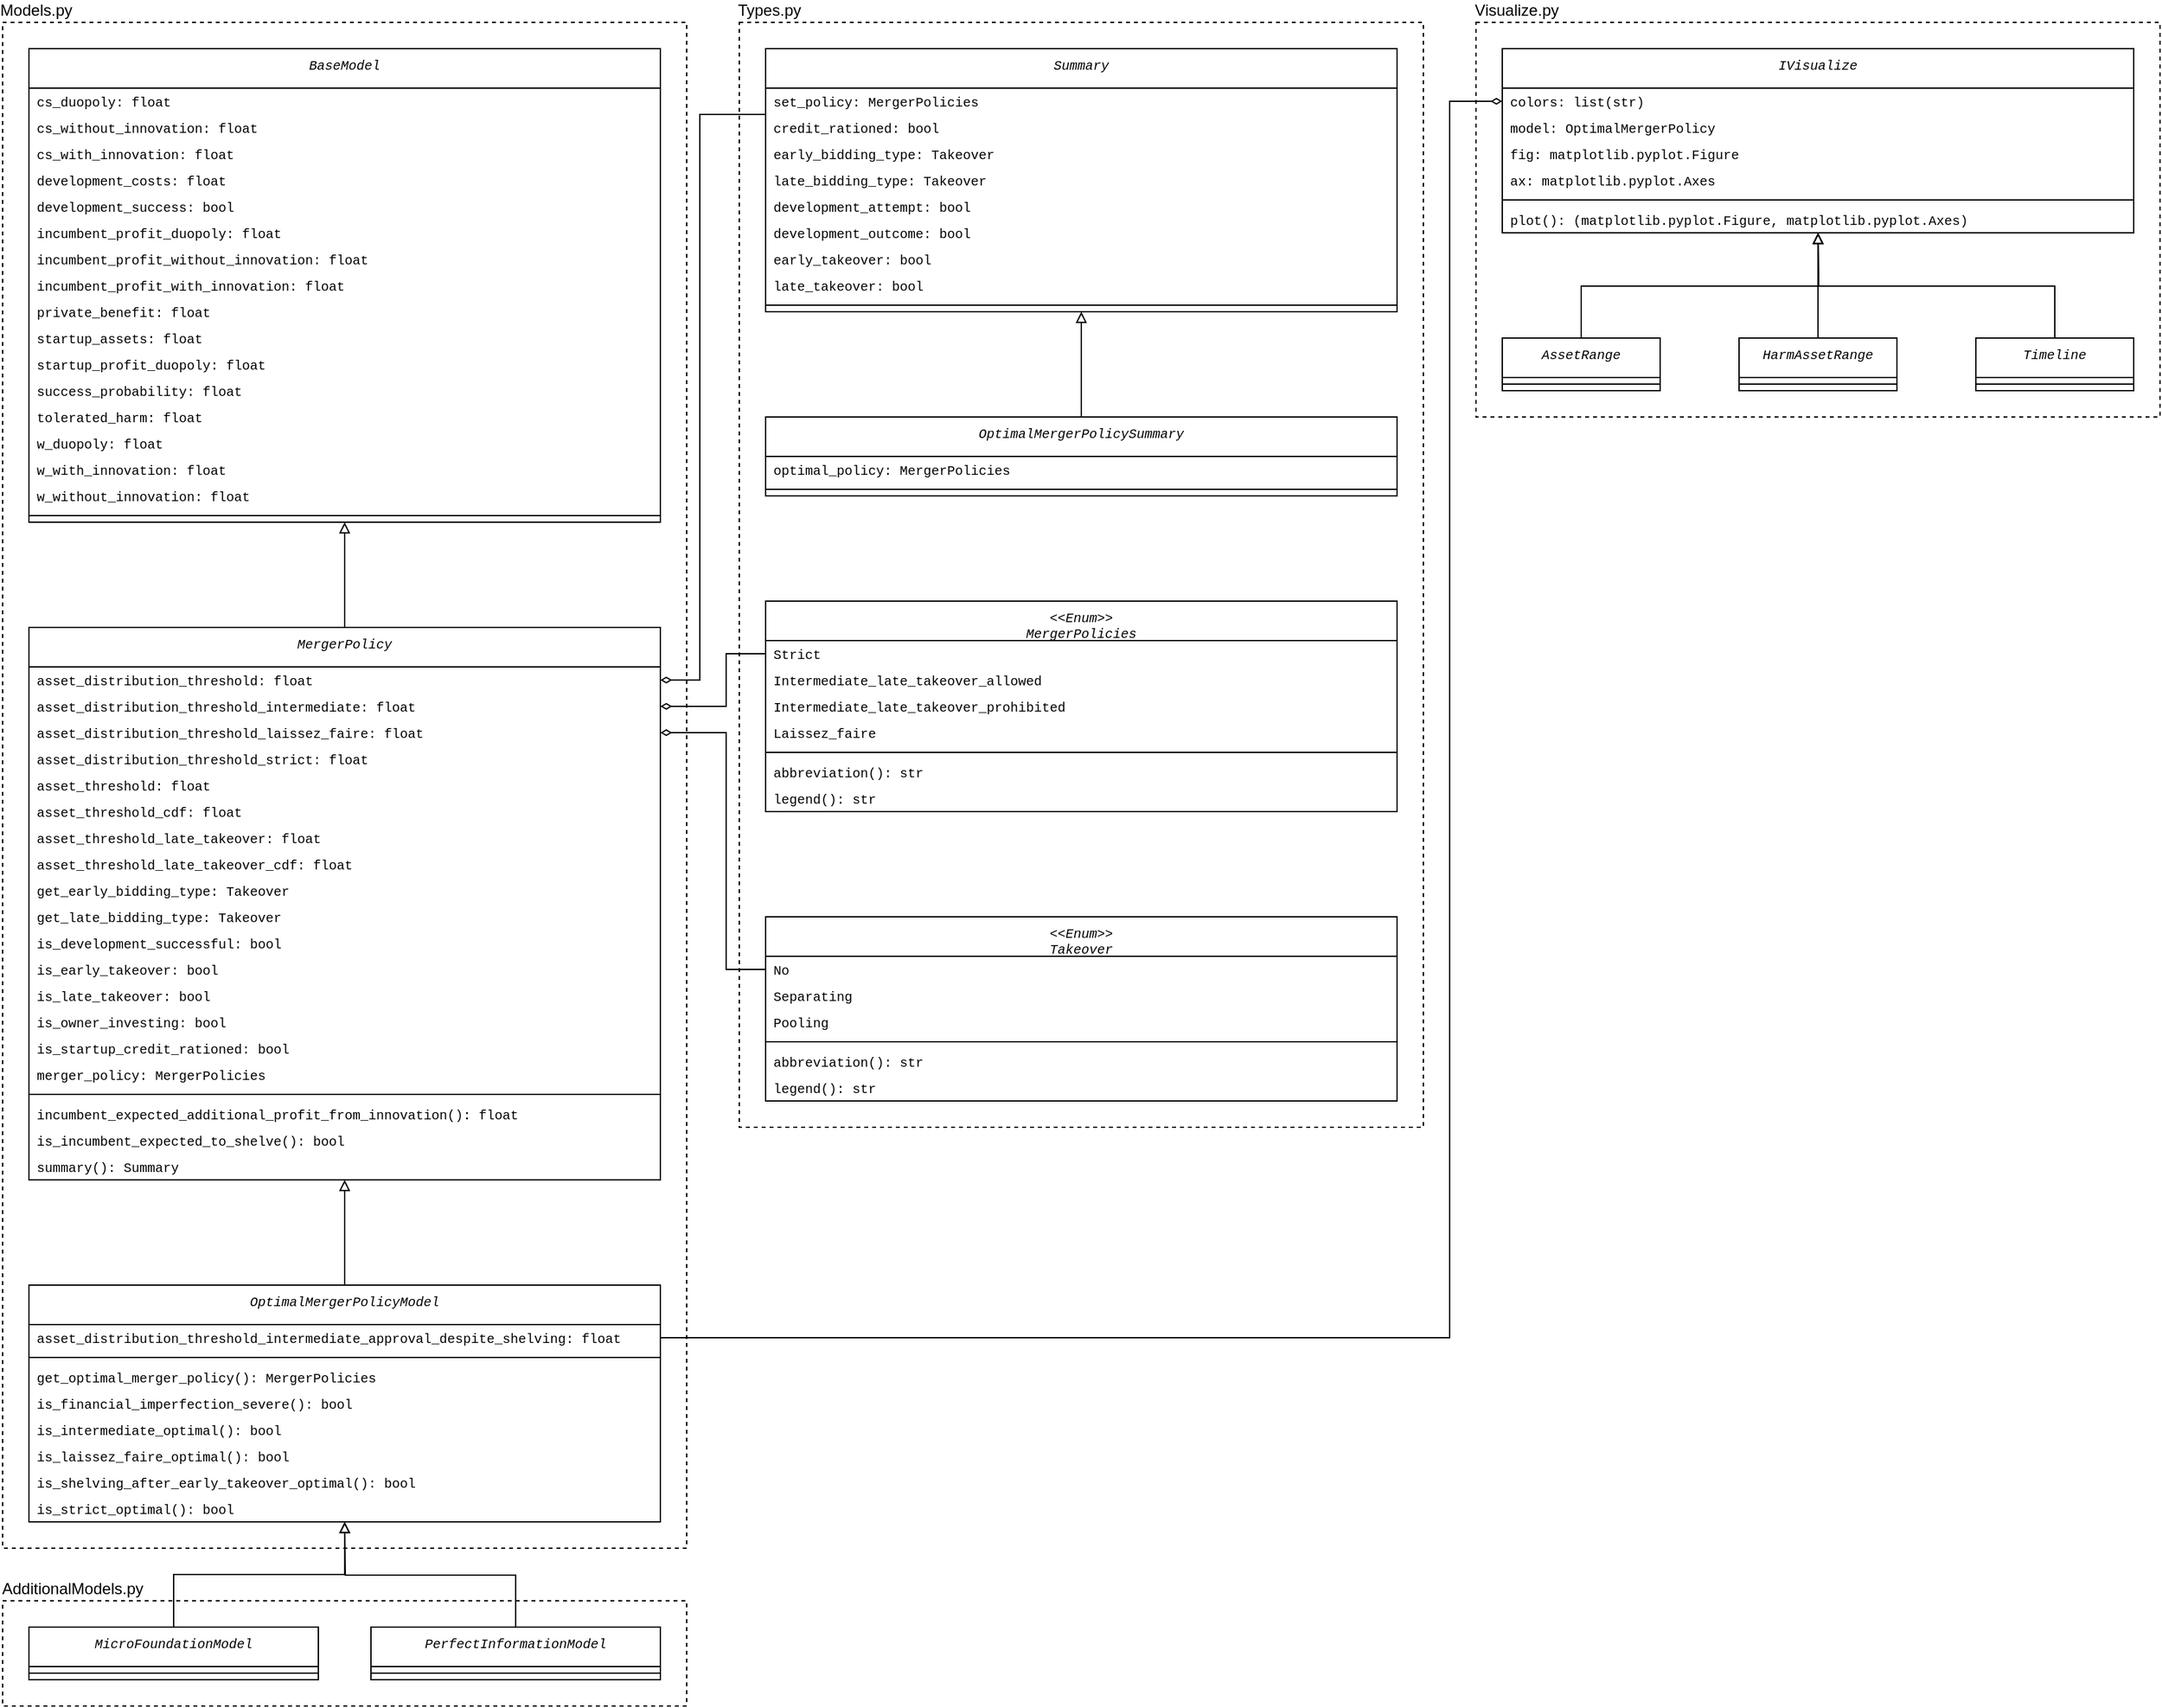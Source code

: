 <mxfile version="17.4.2" type="device"><diagram id="C5RBs43oDa-KdzZeNtuy" name="Page-1"><mxGraphModel dx="1106" dy="767" grid="1" gridSize="10" guides="1" tooltips="1" connect="1" arrows="1" fold="1" page="1" pageScale="1" pageWidth="827" pageHeight="1169" math="0" shadow="0"><root><mxCell id="WIyWlLk6GJQsqaUBKTNV-0"/><mxCell id="WIyWlLk6GJQsqaUBKTNV-1" parent="WIyWlLk6GJQsqaUBKTNV-0"/><mxCell id="97" value="Models.py" style="rounded=0;whiteSpace=wrap;html=1;fillColor=none;dashed=1;labelPosition=left;verticalLabelPosition=top;align=right;verticalAlign=bottom;spacingLeft=0;spacingRight=-55;" parent="WIyWlLk6GJQsqaUBKTNV-1" vertex="1"><mxGeometry x="60" y="100" width="520" height="1160" as="geometry"/></mxCell><mxCell id="zkfFHV4jXpPFQw0GAbJ--0" value="BaseModel" style="swimlane;fontStyle=2;align=center;verticalAlign=top;childLayout=stackLayout;horizontal=1;startSize=30;horizontalStack=0;resizeParent=1;resizeLast=0;collapsible=1;marginBottom=0;rounded=0;shadow=0;strokeWidth=1;fontFamily=Courier New;fontSize=10;" parent="WIyWlLk6GJQsqaUBKTNV-1" vertex="1"><mxGeometry x="80" y="120" width="480" height="360" as="geometry"><mxRectangle x="230" y="140" width="160" height="26" as="alternateBounds"/></mxGeometry></mxCell><mxCell id="2sFI9Li3K3q5MDXTztL8-12" value="cs_duopoly: float" style="text;align=left;verticalAlign=middle;spacingLeft=4;spacingRight=4;overflow=hidden;rotatable=0;points=[[0,0.5],[1,0.5]];portConstraint=eastwest;rounded=0;shadow=0;html=0;fontFamily=Courier New;fontSize=10;" parent="zkfFHV4jXpPFQw0GAbJ--0" vertex="1"><mxGeometry y="30" width="480" height="20" as="geometry"/></mxCell><mxCell id="2sFI9Li3K3q5MDXTztL8-9" value="cs_without_innovation: float" style="text;align=left;verticalAlign=middle;spacingLeft=4;spacingRight=4;overflow=hidden;rotatable=0;points=[[0,0.5],[1,0.5]];portConstraint=eastwest;rounded=0;shadow=0;html=0;fontFamily=Courier New;fontSize=10;" parent="zkfFHV4jXpPFQw0GAbJ--0" vertex="1"><mxGeometry y="50" width="480" height="20" as="geometry"/></mxCell><mxCell id="2sFI9Li3K3q5MDXTztL8-2" value="cs_with_innovation: float" style="text;align=left;verticalAlign=middle;spacingLeft=4;spacingRight=4;overflow=hidden;rotatable=0;points=[[0,0.5],[1,0.5]];portConstraint=eastwest;rounded=0;shadow=0;html=0;fontFamily=Courier New;fontSize=10;" parent="zkfFHV4jXpPFQw0GAbJ--0" vertex="1"><mxGeometry y="70" width="480" height="20" as="geometry"/></mxCell><mxCell id="zkfFHV4jXpPFQw0GAbJ--2" value="development_costs: float" style="text;align=left;verticalAlign=middle;spacingLeft=4;spacingRight=4;overflow=hidden;rotatable=0;points=[[0,0.5],[1,0.5]];portConstraint=eastwest;rounded=0;shadow=0;html=0;fontFamily=Courier New;fontSize=10;" parent="zkfFHV4jXpPFQw0GAbJ--0" vertex="1"><mxGeometry y="90" width="480" height="20" as="geometry"/></mxCell><mxCell id="2sFI9Li3K3q5MDXTztL8-6" value="development_success: bool" style="text;align=left;verticalAlign=middle;spacingLeft=4;spacingRight=4;overflow=hidden;rotatable=0;points=[[0,0.5],[1,0.5]];portConstraint=eastwest;rounded=0;shadow=0;html=0;fontFamily=Courier New;fontSize=10;" parent="zkfFHV4jXpPFQw0GAbJ--0" vertex="1"><mxGeometry y="110" width="480" height="20" as="geometry"/></mxCell><mxCell id="2sFI9Li3K3q5MDXTztL8-11" value="incumbent_profit_duopoly: float" style="text;align=left;verticalAlign=middle;spacingLeft=4;spacingRight=4;overflow=hidden;rotatable=0;points=[[0,0.5],[1,0.5]];portConstraint=eastwest;rounded=0;shadow=0;html=0;fontFamily=Courier New;fontSize=10;" parent="zkfFHV4jXpPFQw0GAbJ--0" vertex="1"><mxGeometry y="130" width="480" height="20" as="geometry"/></mxCell><mxCell id="2sFI9Li3K3q5MDXTztL8-8" value="incumbent_profit_without_innovation: float" style="text;align=left;verticalAlign=middle;spacingLeft=4;spacingRight=4;overflow=hidden;rotatable=0;points=[[0,0.5],[1,0.5]];portConstraint=eastwest;rounded=0;shadow=0;html=0;fontFamily=Courier New;fontSize=10;" parent="zkfFHV4jXpPFQw0GAbJ--0" vertex="1"><mxGeometry y="150" width="480" height="20" as="geometry"/></mxCell><mxCell id="2sFI9Li3K3q5MDXTztL8-3" value="incumbent_profit_with_innovation: float" style="text;align=left;verticalAlign=middle;spacingLeft=4;spacingRight=4;overflow=hidden;rotatable=0;points=[[0,0.5],[1,0.5]];portConstraint=eastwest;rounded=0;shadow=0;html=0;fontFamily=Courier New;fontSize=10;" parent="zkfFHV4jXpPFQw0GAbJ--0" vertex="1"><mxGeometry y="170" width="480" height="20" as="geometry"/></mxCell><mxCell id="2sFI9Li3K3q5MDXTztL8-4" value="private_benefit: float" style="text;align=left;verticalAlign=middle;spacingLeft=4;spacingRight=4;overflow=hidden;rotatable=0;points=[[0,0.5],[1,0.5]];portConstraint=eastwest;rounded=0;shadow=0;html=0;fontFamily=Courier New;fontSize=10;" parent="zkfFHV4jXpPFQw0GAbJ--0" vertex="1"><mxGeometry y="190" width="480" height="20" as="geometry"/></mxCell><mxCell id="zkfFHV4jXpPFQw0GAbJ--3" value="startup_assets: float" style="text;align=left;verticalAlign=middle;spacingLeft=4;spacingRight=4;overflow=hidden;rotatable=0;points=[[0,0.5],[1,0.5]];portConstraint=eastwest;rounded=0;shadow=0;html=0;fontFamily=Courier New;fontSize=10;" parent="zkfFHV4jXpPFQw0GAbJ--0" vertex="1"><mxGeometry y="210" width="480" height="20" as="geometry"/></mxCell><mxCell id="2sFI9Li3K3q5MDXTztL8-14" value="startup_profit_duopoly: float" style="text;align=left;verticalAlign=middle;spacingLeft=4;spacingRight=4;overflow=hidden;rotatable=0;points=[[0,0.5],[1,0.5]];portConstraint=eastwest;rounded=0;shadow=0;html=0;fontFamily=Courier New;fontSize=10;" parent="zkfFHV4jXpPFQw0GAbJ--0" vertex="1"><mxGeometry y="230" width="480" height="20" as="geometry"/></mxCell><mxCell id="2sFI9Li3K3q5MDXTztL8-7" value="success_probability: float" style="text;align=left;verticalAlign=middle;spacingLeft=4;spacingRight=4;overflow=hidden;rotatable=0;points=[[0,0.5],[1,0.5]];portConstraint=eastwest;rounded=0;shadow=0;html=0;fontFamily=Courier New;fontSize=10;" parent="zkfFHV4jXpPFQw0GAbJ--0" vertex="1"><mxGeometry y="250" width="480" height="20" as="geometry"/></mxCell><mxCell id="zkfFHV4jXpPFQw0GAbJ--1" value="tolerated_harm: float" style="text;align=left;verticalAlign=middle;spacingLeft=4;spacingRight=4;overflow=hidden;rotatable=0;points=[[0,0.5],[1,0.5]];portConstraint=eastwest;fontFamily=Courier New;fontSize=10;" parent="zkfFHV4jXpPFQw0GAbJ--0" vertex="1"><mxGeometry y="270" width="480" height="20" as="geometry"/></mxCell><mxCell id="2sFI9Li3K3q5MDXTztL8-13" value="w_duopoly: float" style="text;align=left;verticalAlign=middle;spacingLeft=4;spacingRight=4;overflow=hidden;rotatable=0;points=[[0,0.5],[1,0.5]];portConstraint=eastwest;rounded=0;shadow=0;html=0;fontFamily=Courier New;fontSize=10;" parent="zkfFHV4jXpPFQw0GAbJ--0" vertex="1"><mxGeometry y="290" width="480" height="20" as="geometry"/></mxCell><mxCell id="2sFI9Li3K3q5MDXTztL8-1" value="w_with_innovation: float" style="text;align=left;verticalAlign=middle;spacingLeft=4;spacingRight=4;overflow=hidden;rotatable=0;points=[[0,0.5],[1,0.5]];portConstraint=eastwest;rounded=0;shadow=0;html=0;fontFamily=Courier New;fontSize=10;" parent="zkfFHV4jXpPFQw0GAbJ--0" vertex="1"><mxGeometry y="310" width="480" height="20" as="geometry"/></mxCell><mxCell id="2sFI9Li3K3q5MDXTztL8-10" value="w_without_innovation: float" style="text;align=left;verticalAlign=middle;spacingLeft=4;spacingRight=4;overflow=hidden;rotatable=0;points=[[0,0.5],[1,0.5]];portConstraint=eastwest;rounded=0;shadow=0;html=0;fontFamily=Courier New;fontSize=10;" parent="zkfFHV4jXpPFQw0GAbJ--0" vertex="1"><mxGeometry y="330" width="480" height="20" as="geometry"/></mxCell><mxCell id="zkfFHV4jXpPFQw0GAbJ--4" value="" style="line;html=1;strokeWidth=1;align=left;verticalAlign=middle;spacingTop=-1;spacingLeft=3;spacingRight=3;rotatable=0;labelPosition=right;points=[];portConstraint=eastwest;fontFamily=Courier New;fontSize=10;" parent="zkfFHV4jXpPFQw0GAbJ--0" vertex="1"><mxGeometry y="350" width="480" height="10" as="geometry"/></mxCell><mxCell id="2sFI9Li3K3q5MDXTztL8-33" style="edgeStyle=orthogonalEdgeStyle;rounded=0;orthogonalLoop=1;jettySize=auto;html=1;exitX=0.5;exitY=0;exitDx=0;exitDy=0;entryX=0.5;entryY=1;entryDx=0;entryDy=0;endArrow=block;endFill=0;fontFamily=Courier New;fontSize=10;" parent="WIyWlLk6GJQsqaUBKTNV-1" source="2sFI9Li3K3q5MDXTztL8-15" target="zkfFHV4jXpPFQw0GAbJ--0" edge="1"><mxGeometry relative="1" as="geometry"/></mxCell><mxCell id="2sFI9Li3K3q5MDXTztL8-15" value="MergerPolicy" style="swimlane;fontStyle=2;align=center;verticalAlign=top;childLayout=stackLayout;horizontal=1;startSize=30;horizontalStack=0;resizeParent=1;resizeLast=0;collapsible=1;marginBottom=0;rounded=0;shadow=0;strokeWidth=1;fontFamily=Courier New;fontSize=10;" parent="WIyWlLk6GJQsqaUBKTNV-1" vertex="1"><mxGeometry x="80" y="560" width="480" height="420" as="geometry"><mxRectangle x="230" y="140" width="160" height="26" as="alternateBounds"/></mxGeometry></mxCell><mxCell id="2sFI9Li3K3q5MDXTztL8-16" value="asset_distribution_threshold: float" style="text;align=left;verticalAlign=middle;spacingLeft=4;spacingRight=4;overflow=hidden;rotatable=0;points=[[0,0.5],[1,0.5]];portConstraint=eastwest;rounded=0;shadow=0;html=0;fontFamily=Courier New;fontSize=10;" parent="2sFI9Li3K3q5MDXTztL8-15" vertex="1"><mxGeometry y="30" width="480" height="20" as="geometry"/></mxCell><mxCell id="2sFI9Li3K3q5MDXTztL8-17" value="asset_distribution_threshold_intermediate: float" style="text;align=left;verticalAlign=middle;spacingLeft=4;spacingRight=4;overflow=hidden;rotatable=0;points=[[0,0.5],[1,0.5]];portConstraint=eastwest;rounded=0;shadow=0;html=0;fontFamily=Courier New;fontSize=10;" parent="2sFI9Li3K3q5MDXTztL8-15" vertex="1"><mxGeometry y="50" width="480" height="20" as="geometry"/></mxCell><mxCell id="2sFI9Li3K3q5MDXTztL8-18" value="asset_distribution_threshold_laissez_faire: float" style="text;align=left;verticalAlign=middle;spacingLeft=4;spacingRight=4;overflow=hidden;rotatable=0;points=[[0,0.5],[1,0.5]];portConstraint=eastwest;rounded=0;shadow=0;html=0;fontFamily=Courier New;fontSize=10;" parent="2sFI9Li3K3q5MDXTztL8-15" vertex="1"><mxGeometry y="70" width="480" height="20" as="geometry"/></mxCell><mxCell id="2sFI9Li3K3q5MDXTztL8-19" value="asset_distribution_threshold_strict: float" style="text;align=left;verticalAlign=middle;spacingLeft=4;spacingRight=4;overflow=hidden;rotatable=0;points=[[0,0.5],[1,0.5]];portConstraint=eastwest;rounded=0;shadow=0;html=0;fontFamily=Courier New;fontSize=10;" parent="2sFI9Li3K3q5MDXTztL8-15" vertex="1"><mxGeometry y="90" width="480" height="20" as="geometry"/></mxCell><mxCell id="2sFI9Li3K3q5MDXTztL8-20" value="asset_threshold: float" style="text;align=left;verticalAlign=middle;spacingLeft=4;spacingRight=4;overflow=hidden;rotatable=0;points=[[0,0.5],[1,0.5]];portConstraint=eastwest;rounded=0;shadow=0;html=0;fontFamily=Courier New;fontSize=10;" parent="2sFI9Li3K3q5MDXTztL8-15" vertex="1"><mxGeometry y="110" width="480" height="20" as="geometry"/></mxCell><mxCell id="2sFI9Li3K3q5MDXTztL8-21" value="asset_threshold_cdf: float" style="text;align=left;verticalAlign=middle;spacingLeft=4;spacingRight=4;overflow=hidden;rotatable=0;points=[[0,0.5],[1,0.5]];portConstraint=eastwest;rounded=0;shadow=0;html=0;fontFamily=Courier New;fontSize=10;" parent="2sFI9Li3K3q5MDXTztL8-15" vertex="1"><mxGeometry y="130" width="480" height="20" as="geometry"/></mxCell><mxCell id="2sFI9Li3K3q5MDXTztL8-22" value="asset_threshold_late_takeover: float" style="text;align=left;verticalAlign=middle;spacingLeft=4;spacingRight=4;overflow=hidden;rotatable=0;points=[[0,0.5],[1,0.5]];portConstraint=eastwest;rounded=0;shadow=0;html=0;fontFamily=Courier New;fontSize=10;" parent="2sFI9Li3K3q5MDXTztL8-15" vertex="1"><mxGeometry y="150" width="480" height="20" as="geometry"/></mxCell><mxCell id="2sFI9Li3K3q5MDXTztL8-23" value="asset_threshold_late_takeover_cdf: float" style="text;align=left;verticalAlign=middle;spacingLeft=4;spacingRight=4;overflow=hidden;rotatable=0;points=[[0,0.5],[1,0.5]];portConstraint=eastwest;rounded=0;shadow=0;html=0;fontFamily=Courier New;fontSize=10;" parent="2sFI9Li3K3q5MDXTztL8-15" vertex="1"><mxGeometry y="170" width="480" height="20" as="geometry"/></mxCell><mxCell id="2sFI9Li3K3q5MDXTztL8-24" value="get_early_bidding_type: Takeover" style="text;align=left;verticalAlign=middle;spacingLeft=4;spacingRight=4;overflow=hidden;rotatable=0;points=[[0,0.5],[1,0.5]];portConstraint=eastwest;rounded=0;shadow=0;html=0;fontFamily=Courier New;fontSize=10;" parent="2sFI9Li3K3q5MDXTztL8-15" vertex="1"><mxGeometry y="190" width="480" height="20" as="geometry"/></mxCell><mxCell id="2sFI9Li3K3q5MDXTztL8-25" value="get_late_bidding_type: Takeover" style="text;align=left;verticalAlign=middle;spacingLeft=4;spacingRight=4;overflow=hidden;rotatable=0;points=[[0,0.5],[1,0.5]];portConstraint=eastwest;rounded=0;shadow=0;html=0;fontFamily=Courier New;fontSize=10;" parent="2sFI9Li3K3q5MDXTztL8-15" vertex="1"><mxGeometry y="210" width="480" height="20" as="geometry"/></mxCell><mxCell id="2sFI9Li3K3q5MDXTztL8-26" value="is_development_successful: bool" style="text;align=left;verticalAlign=middle;spacingLeft=4;spacingRight=4;overflow=hidden;rotatable=0;points=[[0,0.5],[1,0.5]];portConstraint=eastwest;rounded=0;shadow=0;html=0;fontFamily=Courier New;fontSize=10;" parent="2sFI9Li3K3q5MDXTztL8-15" vertex="1"><mxGeometry y="230" width="480" height="20" as="geometry"/></mxCell><mxCell id="2sFI9Li3K3q5MDXTztL8-27" value="is_early_takeover: bool" style="text;align=left;verticalAlign=middle;spacingLeft=4;spacingRight=4;overflow=hidden;rotatable=0;points=[[0,0.5],[1,0.5]];portConstraint=eastwest;rounded=0;shadow=0;html=0;fontFamily=Courier New;fontSize=10;" parent="2sFI9Li3K3q5MDXTztL8-15" vertex="1"><mxGeometry y="250" width="480" height="20" as="geometry"/></mxCell><mxCell id="2sFI9Li3K3q5MDXTztL8-28" value="is_late_takeover: bool" style="text;align=left;verticalAlign=middle;spacingLeft=4;spacingRight=4;overflow=hidden;rotatable=0;points=[[0,0.5],[1,0.5]];portConstraint=eastwest;fontFamily=Courier New;fontSize=10;" parent="2sFI9Li3K3q5MDXTztL8-15" vertex="1"><mxGeometry y="270" width="480" height="20" as="geometry"/></mxCell><mxCell id="2sFI9Li3K3q5MDXTztL8-29" value="is_owner_investing: bool" style="text;align=left;verticalAlign=middle;spacingLeft=4;spacingRight=4;overflow=hidden;rotatable=0;points=[[0,0.5],[1,0.5]];portConstraint=eastwest;rounded=0;shadow=0;html=0;fontFamily=Courier New;fontSize=10;" parent="2sFI9Li3K3q5MDXTztL8-15" vertex="1"><mxGeometry y="290" width="480" height="20" as="geometry"/></mxCell><mxCell id="2sFI9Li3K3q5MDXTztL8-30" value="is_startup_credit_rationed: bool" style="text;align=left;verticalAlign=middle;spacingLeft=4;spacingRight=4;overflow=hidden;rotatable=0;points=[[0,0.5],[1,0.5]];portConstraint=eastwest;rounded=0;shadow=0;html=0;fontFamily=Courier New;fontSize=10;" parent="2sFI9Li3K3q5MDXTztL8-15" vertex="1"><mxGeometry y="310" width="480" height="20" as="geometry"/></mxCell><mxCell id="2sFI9Li3K3q5MDXTztL8-31" value="merger_policy: MergerPolicies" style="text;align=left;verticalAlign=middle;spacingLeft=4;spacingRight=4;overflow=hidden;rotatable=0;points=[[0,0.5],[1,0.5]];portConstraint=eastwest;rounded=0;shadow=0;html=0;fontFamily=Courier New;fontSize=10;" parent="2sFI9Li3K3q5MDXTztL8-15" vertex="1"><mxGeometry y="330" width="480" height="20" as="geometry"/></mxCell><mxCell id="2sFI9Li3K3q5MDXTztL8-32" value="" style="line;html=1;strokeWidth=1;align=left;verticalAlign=middle;spacingTop=-1;spacingLeft=3;spacingRight=3;rotatable=0;labelPosition=right;points=[];portConstraint=eastwest;fontFamily=Courier New;fontSize=10;" parent="2sFI9Li3K3q5MDXTztL8-15" vertex="1"><mxGeometry y="350" width="480" height="10" as="geometry"/></mxCell><mxCell id="2sFI9Li3K3q5MDXTztL8-34" value="incumbent_expected_additional_profit_from_innovation(): float" style="text;align=left;verticalAlign=middle;spacingLeft=4;spacingRight=4;overflow=hidden;rotatable=0;points=[[0,0.5],[1,0.5]];portConstraint=eastwest;rounded=0;shadow=0;html=0;fontFamily=Courier New;fontSize=10;" parent="2sFI9Li3K3q5MDXTztL8-15" vertex="1"><mxGeometry y="360" width="480" height="20" as="geometry"/></mxCell><mxCell id="2sFI9Li3K3q5MDXTztL8-35" value="is_incumbent_expected_to_shelve(): bool" style="text;align=left;verticalAlign=middle;spacingLeft=4;spacingRight=4;overflow=hidden;rotatable=0;points=[[0,0.5],[1,0.5]];portConstraint=eastwest;rounded=0;shadow=0;html=0;fontFamily=Courier New;fontSize=10;" parent="2sFI9Li3K3q5MDXTztL8-15" vertex="1"><mxGeometry y="380" width="480" height="20" as="geometry"/></mxCell><mxCell id="2sFI9Li3K3q5MDXTztL8-36" value="summary(): Summary" style="text;align=left;verticalAlign=middle;spacingLeft=4;spacingRight=4;overflow=hidden;rotatable=0;points=[[0,0.5],[1,0.5]];portConstraint=eastwest;rounded=0;shadow=0;html=0;fontFamily=Courier New;fontSize=10;" parent="2sFI9Li3K3q5MDXTztL8-15" vertex="1"><mxGeometry y="400" width="480" height="20" as="geometry"/></mxCell><mxCell id="2sFI9Li3K3q5MDXTztL8-58" style="edgeStyle=orthogonalEdgeStyle;rounded=0;orthogonalLoop=1;jettySize=auto;html=1;exitX=0.5;exitY=0;exitDx=0;exitDy=0;entryX=0.5;entryY=1;entryDx=0;entryDy=0;entryPerimeter=0;fontFamily=Courier New;fontSize=10;endArrow=block;endFill=0;" parent="WIyWlLk6GJQsqaUBKTNV-1" source="2sFI9Li3K3q5MDXTztL8-37" target="2sFI9Li3K3q5MDXTztL8-36" edge="1"><mxGeometry relative="1" as="geometry"/></mxCell><mxCell id="2sFI9Li3K3q5MDXTztL8-37" value="OptimalMergerPolicyModel" style="swimlane;fontStyle=2;align=center;verticalAlign=top;childLayout=stackLayout;horizontal=1;startSize=30;horizontalStack=0;resizeParent=1;resizeLast=0;collapsible=1;marginBottom=0;rounded=0;shadow=0;strokeWidth=1;fontFamily=Courier New;fontSize=10;" parent="WIyWlLk6GJQsqaUBKTNV-1" vertex="1"><mxGeometry x="80" y="1060" width="480" height="180" as="geometry"><mxRectangle x="230" y="140" width="160" height="26" as="alternateBounds"/></mxGeometry></mxCell><mxCell id="2sFI9Li3K3q5MDXTztL8-38" value="asset_distribution_threshold_intermediate_approval_despite_shelving: float" style="text;align=left;verticalAlign=middle;spacingLeft=4;spacingRight=4;overflow=hidden;rotatable=0;points=[[0,0.5],[1,0.5]];portConstraint=eastwest;rounded=0;shadow=0;html=0;fontFamily=Courier New;fontSize=10;" parent="2sFI9Li3K3q5MDXTztL8-37" vertex="1"><mxGeometry y="30" width="480" height="20" as="geometry"/></mxCell><mxCell id="2sFI9Li3K3q5MDXTztL8-54" value="" style="line;html=1;strokeWidth=1;align=left;verticalAlign=middle;spacingTop=-1;spacingLeft=3;spacingRight=3;rotatable=0;labelPosition=right;points=[];portConstraint=eastwest;fontFamily=Courier New;fontSize=10;" parent="2sFI9Li3K3q5MDXTztL8-37" vertex="1"><mxGeometry y="50" width="480" height="10" as="geometry"/></mxCell><mxCell id="2sFI9Li3K3q5MDXTztL8-55" value="get_optimal_merger_policy(): MergerPolicies" style="text;align=left;verticalAlign=middle;spacingLeft=4;spacingRight=4;overflow=hidden;rotatable=0;points=[[0,0.5],[1,0.5]];portConstraint=eastwest;rounded=0;shadow=0;html=0;fontFamily=Courier New;fontSize=10;" parent="2sFI9Li3K3q5MDXTztL8-37" vertex="1"><mxGeometry y="60" width="480" height="20" as="geometry"/></mxCell><mxCell id="2sFI9Li3K3q5MDXTztL8-63" value="is_financial_imperfection_severe(): bool" style="text;align=left;verticalAlign=middle;spacingLeft=4;spacingRight=4;overflow=hidden;rotatable=0;points=[[0,0.5],[1,0.5]];portConstraint=eastwest;rounded=0;shadow=0;html=0;fontFamily=Courier New;fontSize=10;" parent="2sFI9Li3K3q5MDXTztL8-37" vertex="1"><mxGeometry y="80" width="480" height="20" as="geometry"/></mxCell><mxCell id="2sFI9Li3K3q5MDXTztL8-61" value="is_intermediate_optimal(): bool" style="text;align=left;verticalAlign=middle;spacingLeft=4;spacingRight=4;overflow=hidden;rotatable=0;points=[[0,0.5],[1,0.5]];portConstraint=eastwest;rounded=0;shadow=0;html=0;fontFamily=Courier New;fontSize=10;" parent="2sFI9Li3K3q5MDXTztL8-37" vertex="1"><mxGeometry y="100" width="480" height="20" as="geometry"/></mxCell><mxCell id="2sFI9Li3K3q5MDXTztL8-60" value="is_laissez_faire_optimal(): bool" style="text;align=left;verticalAlign=middle;spacingLeft=4;spacingRight=4;overflow=hidden;rotatable=0;points=[[0,0.5],[1,0.5]];portConstraint=eastwest;rounded=0;shadow=0;html=0;fontFamily=Courier New;fontSize=10;" parent="2sFI9Li3K3q5MDXTztL8-37" vertex="1"><mxGeometry y="120" width="480" height="20" as="geometry"/></mxCell><mxCell id="2sFI9Li3K3q5MDXTztL8-56" value="is_shelving_after_early_takeover_optimal(): bool" style="text;align=left;verticalAlign=middle;spacingLeft=4;spacingRight=4;overflow=hidden;rotatable=0;points=[[0,0.5],[1,0.5]];portConstraint=eastwest;rounded=0;shadow=0;html=0;fontFamily=Courier New;fontSize=10;" parent="2sFI9Li3K3q5MDXTztL8-37" vertex="1"><mxGeometry y="140" width="480" height="20" as="geometry"/></mxCell><mxCell id="2sFI9Li3K3q5MDXTztL8-65" value="is_strict_optimal(): bool" style="text;align=left;verticalAlign=middle;spacingLeft=4;spacingRight=4;overflow=hidden;rotatable=0;points=[[0,0.5],[1,0.5]];portConstraint=eastwest;rounded=0;shadow=0;html=0;fontFamily=Courier New;fontSize=10;" parent="2sFI9Li3K3q5MDXTztL8-37" vertex="1"><mxGeometry y="160" width="480" height="20" as="geometry"/></mxCell><mxCell id="11" style="edgeStyle=orthogonalEdgeStyle;rounded=0;orthogonalLoop=1;jettySize=auto;html=1;exitX=0.5;exitY=0;exitDx=0;exitDy=0;entryX=0.5;entryY=1;entryDx=0;entryDy=0;entryPerimeter=0;endArrow=block;endFill=0;" parent="WIyWlLk6GJQsqaUBKTNV-1" source="0" target="2sFI9Li3K3q5MDXTztL8-65" edge="1"><mxGeometry relative="1" as="geometry"><mxPoint x="330" y="1320" as="targetPoint"/></mxGeometry></mxCell><mxCell id="0" value="MicroFoundationModel" style="swimlane;fontStyle=2;align=center;verticalAlign=top;childLayout=stackLayout;horizontal=1;startSize=30;horizontalStack=0;resizeParent=1;resizeLast=0;collapsible=1;marginBottom=0;rounded=0;shadow=0;strokeWidth=1;fontFamily=Courier New;fontSize=10;" parent="WIyWlLk6GJQsqaUBKTNV-1" vertex="1"><mxGeometry x="80" y="1320" width="220" height="40" as="geometry"><mxRectangle x="230" y="140" width="160" height="26" as="alternateBounds"/></mxGeometry></mxCell><mxCell id="2" value="" style="line;html=1;strokeWidth=1;align=left;verticalAlign=middle;spacingTop=-1;spacingLeft=3;spacingRight=3;rotatable=0;labelPosition=right;points=[];portConstraint=eastwest;fontFamily=Courier New;fontSize=10;" parent="0" vertex="1"><mxGeometry y="30" width="220" height="10" as="geometry"/></mxCell><mxCell id="12" style="edgeStyle=orthogonalEdgeStyle;rounded=0;orthogonalLoop=1;jettySize=auto;html=1;exitX=0.5;exitY=0;exitDx=0;exitDy=0;endArrow=block;endFill=0;" parent="WIyWlLk6GJQsqaUBKTNV-1" source="9" edge="1"><mxGeometry relative="1" as="geometry"><mxPoint x="320" y="1240" as="targetPoint"/></mxGeometry></mxCell><mxCell id="9" value="PerfectInformationModel" style="swimlane;fontStyle=2;align=center;verticalAlign=top;childLayout=stackLayout;horizontal=1;startSize=30;horizontalStack=0;resizeParent=1;resizeLast=0;collapsible=1;marginBottom=0;rounded=0;shadow=0;strokeWidth=1;fontFamily=Courier New;fontSize=10;" parent="WIyWlLk6GJQsqaUBKTNV-1" vertex="1"><mxGeometry x="340" y="1320" width="220" height="40" as="geometry"><mxRectangle x="230" y="140" width="160" height="26" as="alternateBounds"/></mxGeometry></mxCell><mxCell id="10" value="" style="line;html=1;strokeWidth=1;align=left;verticalAlign=middle;spacingTop=-1;spacingLeft=3;spacingRight=3;rotatable=0;labelPosition=right;points=[];portConstraint=eastwest;fontFamily=Courier New;fontSize=10;" parent="9" vertex="1"><mxGeometry y="30" width="220" height="10" as="geometry"/></mxCell><mxCell id="15" value="IVisualize" style="swimlane;fontStyle=2;align=center;verticalAlign=top;childLayout=stackLayout;horizontal=1;startSize=30;horizontalStack=0;resizeParent=1;resizeLast=0;collapsible=1;marginBottom=0;rounded=0;shadow=0;strokeWidth=1;fontFamily=Courier New;fontSize=10;" parent="WIyWlLk6GJQsqaUBKTNV-1" vertex="1"><mxGeometry x="1200" y="120" width="480" height="140" as="geometry"><mxRectangle x="230" y="140" width="160" height="26" as="alternateBounds"/></mxGeometry></mxCell><mxCell id="16" value="colors: list(str)" style="text;align=left;verticalAlign=middle;spacingLeft=4;spacingRight=4;overflow=hidden;rotatable=0;points=[[0,0.5],[1,0.5]];portConstraint=eastwest;rounded=0;shadow=0;html=0;fontFamily=Courier New;fontSize=10;" parent="15" vertex="1"><mxGeometry y="30" width="480" height="20" as="geometry"/></mxCell><mxCell id="28" value="model: OptimalMergerPolicy" style="text;align=left;verticalAlign=middle;spacingLeft=4;spacingRight=4;overflow=hidden;rotatable=0;points=[[0,0.5],[1,0.5]];portConstraint=eastwest;rounded=0;shadow=0;html=0;fontFamily=Courier New;fontSize=10;" parent="15" vertex="1"><mxGeometry y="50" width="480" height="20" as="geometry"/></mxCell><mxCell id="29" value="fig: matplotlib.pyplot.Figure" style="text;align=left;verticalAlign=middle;spacingLeft=4;spacingRight=4;overflow=hidden;rotatable=0;points=[[0,0.5],[1,0.5]];portConstraint=eastwest;rounded=0;shadow=0;html=0;fontFamily=Courier New;fontSize=10;" parent="15" vertex="1"><mxGeometry y="70" width="480" height="20" as="geometry"/></mxCell><mxCell id="30" value="ax: matplotlib.pyplot.Axes" style="text;align=left;verticalAlign=middle;spacingLeft=4;spacingRight=4;overflow=hidden;rotatable=0;points=[[0,0.5],[1,0.5]];portConstraint=eastwest;rounded=0;shadow=0;html=0;fontFamily=Courier New;fontSize=10;" parent="15" vertex="1"><mxGeometry y="90" width="480" height="20" as="geometry"/></mxCell><mxCell id="17" value="" style="line;html=1;strokeWidth=1;align=left;verticalAlign=middle;spacingTop=-1;spacingLeft=3;spacingRight=3;rotatable=0;labelPosition=right;points=[];portConstraint=eastwest;fontFamily=Courier New;fontSize=10;" parent="15" vertex="1"><mxGeometry y="110" width="480" height="10" as="geometry"/></mxCell><mxCell id="23" value="plot(): (matplotlib.pyplot.Figure, matplotlib.pyplot.Axes)" style="text;align=left;verticalAlign=middle;spacingLeft=4;spacingRight=4;overflow=hidden;rotatable=0;points=[[0,0.5],[1,0.5]];portConstraint=eastwest;rounded=0;shadow=0;html=0;fontFamily=Courier New;fontSize=10;" parent="15" vertex="1"><mxGeometry y="120" width="480" height="20" as="geometry"/></mxCell><mxCell id="31" style="edgeStyle=orthogonalEdgeStyle;rounded=0;orthogonalLoop=1;jettySize=auto;html=1;exitX=0;exitY=0.5;exitDx=0;exitDy=0;entryX=1;entryY=0.5;entryDx=0;entryDy=0;endArrow=none;endFill=0;startArrow=diamondThin;startFill=0;" parent="WIyWlLk6GJQsqaUBKTNV-1" source="16" target="2sFI9Li3K3q5MDXTztL8-38" edge="1"><mxGeometry relative="1" as="geometry"><Array as="points"><mxPoint x="1160" y="160"/><mxPoint x="1160" y="1100"/></Array></mxGeometry></mxCell><mxCell id="33" style="edgeStyle=orthogonalEdgeStyle;rounded=0;orthogonalLoop=1;jettySize=auto;html=1;exitX=0.5;exitY=0;exitDx=0;exitDy=0;entryX=0.5;entryY=1;entryDx=0;entryDy=0;entryPerimeter=0;endArrow=block;endFill=0;" parent="WIyWlLk6GJQsqaUBKTNV-1" source="34" edge="1"><mxGeometry relative="1" as="geometry"><mxPoint x="1440" y="260" as="targetPoint"/></mxGeometry></mxCell><mxCell id="34" value="AssetRange" style="swimlane;fontStyle=2;align=center;verticalAlign=top;childLayout=stackLayout;horizontal=1;startSize=30;horizontalStack=0;resizeParent=1;resizeLast=0;collapsible=1;marginBottom=0;rounded=0;shadow=0;strokeWidth=1;fontFamily=Courier New;fontSize=10;" parent="WIyWlLk6GJQsqaUBKTNV-1" vertex="1"><mxGeometry x="1200" y="340" width="120" height="40" as="geometry"><mxRectangle x="230" y="140" width="160" height="26" as="alternateBounds"/></mxGeometry></mxCell><mxCell id="35" value="" style="line;html=1;strokeWidth=1;align=left;verticalAlign=middle;spacingTop=-1;spacingLeft=3;spacingRight=3;rotatable=0;labelPosition=right;points=[];portConstraint=eastwest;fontFamily=Courier New;fontSize=10;" parent="34" vertex="1"><mxGeometry y="30" width="120" height="10" as="geometry"/></mxCell><mxCell id="36" style="edgeStyle=orthogonalEdgeStyle;rounded=0;orthogonalLoop=1;jettySize=auto;html=1;exitX=0.5;exitY=0;exitDx=0;exitDy=0;endArrow=block;endFill=0;" parent="WIyWlLk6GJQsqaUBKTNV-1" source="37" edge="1"><mxGeometry relative="1" as="geometry"><mxPoint x="1440" y="260" as="targetPoint"/></mxGeometry></mxCell><mxCell id="37" value="Timeline" style="swimlane;fontStyle=2;align=center;verticalAlign=top;childLayout=stackLayout;horizontal=1;startSize=30;horizontalStack=0;resizeParent=1;resizeLast=0;collapsible=1;marginBottom=0;rounded=0;shadow=0;strokeWidth=1;fontFamily=Courier New;fontSize=10;" parent="WIyWlLk6GJQsqaUBKTNV-1" vertex="1"><mxGeometry x="1560" y="340" width="120" height="40" as="geometry"><mxRectangle x="230" y="140" width="160" height="26" as="alternateBounds"/></mxGeometry></mxCell><mxCell id="38" value="" style="line;html=1;strokeWidth=1;align=left;verticalAlign=middle;spacingTop=-1;spacingLeft=3;spacingRight=3;rotatable=0;labelPosition=right;points=[];portConstraint=eastwest;fontFamily=Courier New;fontSize=10;" parent="37" vertex="1"><mxGeometry y="30" width="120" height="10" as="geometry"/></mxCell><mxCell id="39" value="&lt;&lt;Enum&gt;&gt;&#10;MergerPolicies" style="swimlane;fontStyle=2;align=center;verticalAlign=top;childLayout=stackLayout;horizontal=1;startSize=30;horizontalStack=0;resizeParent=1;resizeLast=0;collapsible=1;marginBottom=0;rounded=0;shadow=0;strokeWidth=1;fontFamily=Courier New;fontSize=10;" parent="WIyWlLk6GJQsqaUBKTNV-1" vertex="1"><mxGeometry x="640" y="540" width="480" height="160" as="geometry"><mxRectangle x="230" y="140" width="160" height="26" as="alternateBounds"/></mxGeometry></mxCell><mxCell id="40" value="Strict" style="text;align=left;verticalAlign=middle;spacingLeft=4;spacingRight=4;overflow=hidden;rotatable=0;points=[[0,0.5],[1,0.5]];portConstraint=eastwest;rounded=0;shadow=0;html=0;fontFamily=Courier New;fontSize=10;" parent="39" vertex="1"><mxGeometry y="30" width="480" height="20" as="geometry"/></mxCell><mxCell id="41" value="Intermediate_late_takeover_allowed" style="text;align=left;verticalAlign=middle;spacingLeft=4;spacingRight=4;overflow=hidden;rotatable=0;points=[[0,0.5],[1,0.5]];portConstraint=eastwest;rounded=0;shadow=0;html=0;fontFamily=Courier New;fontSize=10;" parent="39" vertex="1"><mxGeometry y="50" width="480" height="20" as="geometry"/></mxCell><mxCell id="42" value="Intermediate_late_takeover_prohibited" style="text;align=left;verticalAlign=middle;spacingLeft=4;spacingRight=4;overflow=hidden;rotatable=0;points=[[0,0.5],[1,0.5]];portConstraint=eastwest;rounded=0;shadow=0;html=0;fontFamily=Courier New;fontSize=10;" parent="39" vertex="1"><mxGeometry y="70" width="480" height="20" as="geometry"/></mxCell><mxCell id="43" value="Laissez_faire" style="text;align=left;verticalAlign=middle;spacingLeft=4;spacingRight=4;overflow=hidden;rotatable=0;points=[[0,0.5],[1,0.5]];portConstraint=eastwest;rounded=0;shadow=0;html=0;fontFamily=Courier New;fontSize=10;" parent="39" vertex="1"><mxGeometry y="90" width="480" height="20" as="geometry"/></mxCell><mxCell id="56" value="" style="line;html=1;strokeWidth=1;align=left;verticalAlign=middle;spacingTop=-1;spacingLeft=3;spacingRight=3;rotatable=0;labelPosition=right;points=[];portConstraint=eastwest;fontFamily=Courier New;fontSize=10;" parent="39" vertex="1"><mxGeometry y="110" width="480" height="10" as="geometry"/></mxCell><mxCell id="57" value="abbreviation(): str" style="text;align=left;verticalAlign=middle;spacingLeft=4;spacingRight=4;overflow=hidden;rotatable=0;points=[[0,0.5],[1,0.5]];portConstraint=eastwest;rounded=0;shadow=0;html=0;fontFamily=Courier New;fontSize=10;" parent="39" vertex="1"><mxGeometry y="120" width="480" height="20" as="geometry"/></mxCell><mxCell id="58" value="legend(): str" style="text;align=left;verticalAlign=middle;spacingLeft=4;spacingRight=4;overflow=hidden;rotatable=0;points=[[0,0.5],[1,0.5]];portConstraint=eastwest;rounded=0;shadow=0;html=0;fontFamily=Courier New;fontSize=10;" parent="39" vertex="1"><mxGeometry y="140" width="480" height="20" as="geometry"/></mxCell><mxCell id="59" value="&lt;&lt;Enum&gt;&gt;&#10;Takeover" style="swimlane;fontStyle=2;align=center;verticalAlign=top;childLayout=stackLayout;horizontal=1;startSize=30;horizontalStack=0;resizeParent=1;resizeLast=0;collapsible=1;marginBottom=0;rounded=0;shadow=0;strokeWidth=1;fontFamily=Courier New;fontSize=10;" parent="WIyWlLk6GJQsqaUBKTNV-1" vertex="1"><mxGeometry x="640" y="780" width="480" height="140" as="geometry"><mxRectangle x="230" y="140" width="160" height="26" as="alternateBounds"/></mxGeometry></mxCell><mxCell id="60" value="No" style="text;align=left;verticalAlign=middle;spacingLeft=4;spacingRight=4;overflow=hidden;rotatable=0;points=[[0,0.5],[1,0.5]];portConstraint=eastwest;rounded=0;shadow=0;html=0;fontFamily=Courier New;fontSize=10;" parent="59" vertex="1"><mxGeometry y="30" width="480" height="20" as="geometry"/></mxCell><mxCell id="61" value="Separating" style="text;align=left;verticalAlign=middle;spacingLeft=4;spacingRight=4;overflow=hidden;rotatable=0;points=[[0,0.5],[1,0.5]];portConstraint=eastwest;rounded=0;shadow=0;html=0;fontFamily=Courier New;fontSize=10;" parent="59" vertex="1"><mxGeometry y="50" width="480" height="20" as="geometry"/></mxCell><mxCell id="62" value="Pooling" style="text;align=left;verticalAlign=middle;spacingLeft=4;spacingRight=4;overflow=hidden;rotatable=0;points=[[0,0.5],[1,0.5]];portConstraint=eastwest;rounded=0;shadow=0;html=0;fontFamily=Courier New;fontSize=10;" parent="59" vertex="1"><mxGeometry y="70" width="480" height="20" as="geometry"/></mxCell><mxCell id="64" value="" style="line;html=1;strokeWidth=1;align=left;verticalAlign=middle;spacingTop=-1;spacingLeft=3;spacingRight=3;rotatable=0;labelPosition=right;points=[];portConstraint=eastwest;fontFamily=Courier New;fontSize=10;" parent="59" vertex="1"><mxGeometry y="90" width="480" height="10" as="geometry"/></mxCell><mxCell id="65" value="abbreviation(): str" style="text;align=left;verticalAlign=middle;spacingLeft=4;spacingRight=4;overflow=hidden;rotatable=0;points=[[0,0.5],[1,0.5]];portConstraint=eastwest;rounded=0;shadow=0;html=0;fontFamily=Courier New;fontSize=10;" parent="59" vertex="1"><mxGeometry y="100" width="480" height="20" as="geometry"/></mxCell><mxCell id="66" value="legend(): str" style="text;align=left;verticalAlign=middle;spacingLeft=4;spacingRight=4;overflow=hidden;rotatable=0;points=[[0,0.5],[1,0.5]];portConstraint=eastwest;rounded=0;shadow=0;html=0;fontFamily=Courier New;fontSize=10;" parent="59" vertex="1"><mxGeometry y="120" width="480" height="20" as="geometry"/></mxCell><mxCell id="67" value="Summary" style="swimlane;fontStyle=2;align=center;verticalAlign=top;childLayout=stackLayout;horizontal=1;startSize=30;horizontalStack=0;resizeParent=1;resizeLast=0;collapsible=1;marginBottom=0;rounded=0;shadow=0;strokeWidth=1;fontFamily=Courier New;fontSize=10;" parent="WIyWlLk6GJQsqaUBKTNV-1" vertex="1"><mxGeometry x="640" y="120" width="480" height="200" as="geometry"><mxRectangle x="230" y="140" width="160" height="26" as="alternateBounds"/></mxGeometry></mxCell><mxCell id="68" value="set_policy: MergerPolicies" style="text;align=left;verticalAlign=middle;spacingLeft=4;spacingRight=4;overflow=hidden;rotatable=0;points=[[0,0.5],[1,0.5]];portConstraint=eastwest;rounded=0;shadow=0;html=0;fontFamily=Courier New;fontSize=10;" parent="67" vertex="1"><mxGeometry y="30" width="480" height="20" as="geometry"/></mxCell><mxCell id="69" value="credit_rationed: bool" style="text;align=left;verticalAlign=middle;spacingLeft=4;spacingRight=4;overflow=hidden;rotatable=0;points=[[0,0.5],[1,0.5]];portConstraint=eastwest;rounded=0;shadow=0;html=0;fontFamily=Courier New;fontSize=10;" parent="67" vertex="1"><mxGeometry y="50" width="480" height="20" as="geometry"/></mxCell><mxCell id="70" value="early_bidding_type: Takeover" style="text;align=left;verticalAlign=middle;spacingLeft=4;spacingRight=4;overflow=hidden;rotatable=0;points=[[0,0.5],[1,0.5]];portConstraint=eastwest;rounded=0;shadow=0;html=0;fontFamily=Courier New;fontSize=10;" parent="67" vertex="1"><mxGeometry y="70" width="480" height="20" as="geometry"/></mxCell><mxCell id="74" value="late_bidding_type: Takeover" style="text;align=left;verticalAlign=middle;spacingLeft=4;spacingRight=4;overflow=hidden;rotatable=0;points=[[0,0.5],[1,0.5]];portConstraint=eastwest;rounded=0;shadow=0;html=0;fontFamily=Courier New;fontSize=10;" parent="67" vertex="1"><mxGeometry y="90" width="480" height="20" as="geometry"/></mxCell><mxCell id="75" value="development_attempt: bool" style="text;align=left;verticalAlign=middle;spacingLeft=4;spacingRight=4;overflow=hidden;rotatable=0;points=[[0,0.5],[1,0.5]];portConstraint=eastwest;rounded=0;shadow=0;html=0;fontFamily=Courier New;fontSize=10;" parent="67" vertex="1"><mxGeometry y="110" width="480" height="20" as="geometry"/></mxCell><mxCell id="76" value="development_outcome: bool" style="text;align=left;verticalAlign=middle;spacingLeft=4;spacingRight=4;overflow=hidden;rotatable=0;points=[[0,0.5],[1,0.5]];portConstraint=eastwest;rounded=0;shadow=0;html=0;fontFamily=Courier New;fontSize=10;" parent="67" vertex="1"><mxGeometry y="130" width="480" height="20" as="geometry"/></mxCell><mxCell id="77" value="early_takeover: bool" style="text;align=left;verticalAlign=middle;spacingLeft=4;spacingRight=4;overflow=hidden;rotatable=0;points=[[0,0.5],[1,0.5]];portConstraint=eastwest;rounded=0;shadow=0;html=0;fontFamily=Courier New;fontSize=10;" parent="67" vertex="1"><mxGeometry y="150" width="480" height="20" as="geometry"/></mxCell><mxCell id="78" value="late_takeover: bool" style="text;align=left;verticalAlign=middle;spacingLeft=4;spacingRight=4;overflow=hidden;rotatable=0;points=[[0,0.5],[1,0.5]];portConstraint=eastwest;rounded=0;shadow=0;html=0;fontFamily=Courier New;fontSize=10;" parent="67" vertex="1"><mxGeometry y="170" width="480" height="20" as="geometry"/></mxCell><mxCell id="71" value="" style="line;html=1;strokeWidth=1;align=left;verticalAlign=middle;spacingTop=-1;spacingLeft=3;spacingRight=3;rotatable=0;labelPosition=right;points=[];portConstraint=eastwest;fontFamily=Courier New;fontSize=10;" parent="67" vertex="1"><mxGeometry y="190" width="480" height="10" as="geometry"/></mxCell><mxCell id="89" style="edgeStyle=orthogonalEdgeStyle;rounded=0;orthogonalLoop=1;jettySize=auto;html=1;exitX=0.5;exitY=0;exitDx=0;exitDy=0;entryX=0.5;entryY=1;entryDx=0;entryDy=0;endArrow=block;endFill=0;" parent="WIyWlLk6GJQsqaUBKTNV-1" source="79" target="67" edge="1"><mxGeometry relative="1" as="geometry"/></mxCell><mxCell id="79" value="OptimalMergerPolicySummary" style="swimlane;fontStyle=2;align=center;verticalAlign=top;childLayout=stackLayout;horizontal=1;startSize=30;horizontalStack=0;resizeParent=1;resizeLast=0;collapsible=1;marginBottom=0;rounded=0;shadow=0;strokeWidth=1;fontFamily=Courier New;fontSize=10;" parent="WIyWlLk6GJQsqaUBKTNV-1" vertex="1"><mxGeometry x="640" y="400" width="480" height="60" as="geometry"><mxRectangle x="230" y="140" width="160" height="26" as="alternateBounds"/></mxGeometry></mxCell><mxCell id="80" value="optimal_policy: MergerPolicies" style="text;align=left;verticalAlign=middle;spacingLeft=4;spacingRight=4;overflow=hidden;rotatable=0;points=[[0,0.5],[1,0.5]];portConstraint=eastwest;rounded=0;shadow=0;html=0;fontFamily=Courier New;fontSize=10;" parent="79" vertex="1"><mxGeometry y="30" width="480" height="20" as="geometry"/></mxCell><mxCell id="88" value="" style="line;html=1;strokeWidth=1;align=left;verticalAlign=middle;spacingTop=-1;spacingLeft=3;spacingRight=3;rotatable=0;labelPosition=right;points=[];portConstraint=eastwest;fontFamily=Courier New;fontSize=10;" parent="79" vertex="1"><mxGeometry y="50" width="480" height="10" as="geometry"/></mxCell><mxCell id="90" style="edgeStyle=orthogonalEdgeStyle;rounded=0;orthogonalLoop=1;jettySize=auto;html=1;exitX=0;exitY=0.5;exitDx=0;exitDy=0;entryX=1;entryY=0.5;entryDx=0;entryDy=0;endArrow=diamondThin;endFill=0;startArrow=none;startFill=0;" parent="WIyWlLk6GJQsqaUBKTNV-1" target="2sFI9Li3K3q5MDXTztL8-16" edge="1"><mxGeometry relative="1" as="geometry"><Array as="points"><mxPoint x="590" y="170"/><mxPoint x="590" y="600"/></Array><mxPoint x="640" y="170" as="sourcePoint"/><mxPoint y="1220" as="targetPoint"/></mxGeometry></mxCell><mxCell id="91" style="edgeStyle=orthogonalEdgeStyle;rounded=0;orthogonalLoop=1;jettySize=auto;html=1;exitX=0;exitY=0.5;exitDx=0;exitDy=0;entryX=1;entryY=0.5;entryDx=0;entryDy=0;startArrow=none;startFill=0;endArrow=diamondThin;endFill=0;" parent="WIyWlLk6GJQsqaUBKTNV-1" source="40" target="2sFI9Li3K3q5MDXTztL8-17" edge="1"><mxGeometry relative="1" as="geometry"><Array as="points"><mxPoint x="610" y="580"/><mxPoint x="610" y="620"/></Array></mxGeometry></mxCell><mxCell id="92" style="edgeStyle=orthogonalEdgeStyle;rounded=0;orthogonalLoop=1;jettySize=auto;html=1;exitX=0;exitY=0.5;exitDx=0;exitDy=0;entryX=1;entryY=0.5;entryDx=0;entryDy=0;startArrow=none;startFill=0;endArrow=diamondThin;endFill=0;" parent="WIyWlLk6GJQsqaUBKTNV-1" source="60" target="2sFI9Li3K3q5MDXTztL8-18" edge="1"><mxGeometry relative="1" as="geometry"><Array as="points"><mxPoint x="610" y="820"/><mxPoint x="610" y="640"/></Array></mxGeometry></mxCell><mxCell id="95" style="edgeStyle=orthogonalEdgeStyle;rounded=0;orthogonalLoop=1;jettySize=auto;html=1;exitX=0.5;exitY=0;exitDx=0;exitDy=0;startArrow=none;startFill=0;endArrow=block;endFill=0;" parent="WIyWlLk6GJQsqaUBKTNV-1" source="93" edge="1"><mxGeometry relative="1" as="geometry"><mxPoint x="1440" y="260" as="targetPoint"/></mxGeometry></mxCell><mxCell id="93" value="HarmAssetRange" style="swimlane;fontStyle=2;align=center;verticalAlign=top;childLayout=stackLayout;horizontal=1;startSize=30;horizontalStack=0;resizeParent=1;resizeLast=0;collapsible=1;marginBottom=0;rounded=0;shadow=0;strokeWidth=1;fontFamily=Courier New;fontSize=10;" parent="WIyWlLk6GJQsqaUBKTNV-1" vertex="1"><mxGeometry x="1380" y="340" width="120" height="40" as="geometry"><mxRectangle x="230" y="140" width="160" height="26" as="alternateBounds"/></mxGeometry></mxCell><mxCell id="94" value="" style="line;html=1;strokeWidth=1;align=left;verticalAlign=middle;spacingTop=-1;spacingLeft=3;spacingRight=3;rotatable=0;labelPosition=right;points=[];portConstraint=eastwest;fontFamily=Courier New;fontSize=10;" parent="93" vertex="1"><mxGeometry y="30" width="120" height="10" as="geometry"/></mxCell><mxCell id="98" value="AdditionalModels.py" style="rounded=0;whiteSpace=wrap;html=1;fillColor=none;dashed=1;labelPosition=left;verticalLabelPosition=top;align=right;verticalAlign=bottom;spacingLeft=0;spacingRight=-109;" parent="WIyWlLk6GJQsqaUBKTNV-1" vertex="1"><mxGeometry x="60" y="1300" width="520" height="80" as="geometry"/></mxCell><mxCell id="99" value="Types.py" style="rounded=0;whiteSpace=wrap;html=1;fillColor=none;dashed=1;labelPosition=left;verticalLabelPosition=top;align=right;verticalAlign=bottom;spacingLeft=0;spacingRight=-49;" parent="WIyWlLk6GJQsqaUBKTNV-1" vertex="1"><mxGeometry x="620" y="100" width="520" height="840" as="geometry"/></mxCell><mxCell id="100" value="Visualize.py" style="rounded=0;whiteSpace=wrap;html=1;fillColor=none;dashed=1;labelPosition=left;verticalLabelPosition=top;align=right;verticalAlign=bottom;spacingLeft=0;spacingRight=-65;" parent="WIyWlLk6GJQsqaUBKTNV-1" vertex="1"><mxGeometry x="1180" y="100" width="520" height="300" as="geometry"/></mxCell></root></mxGraphModel></diagram></mxfile>